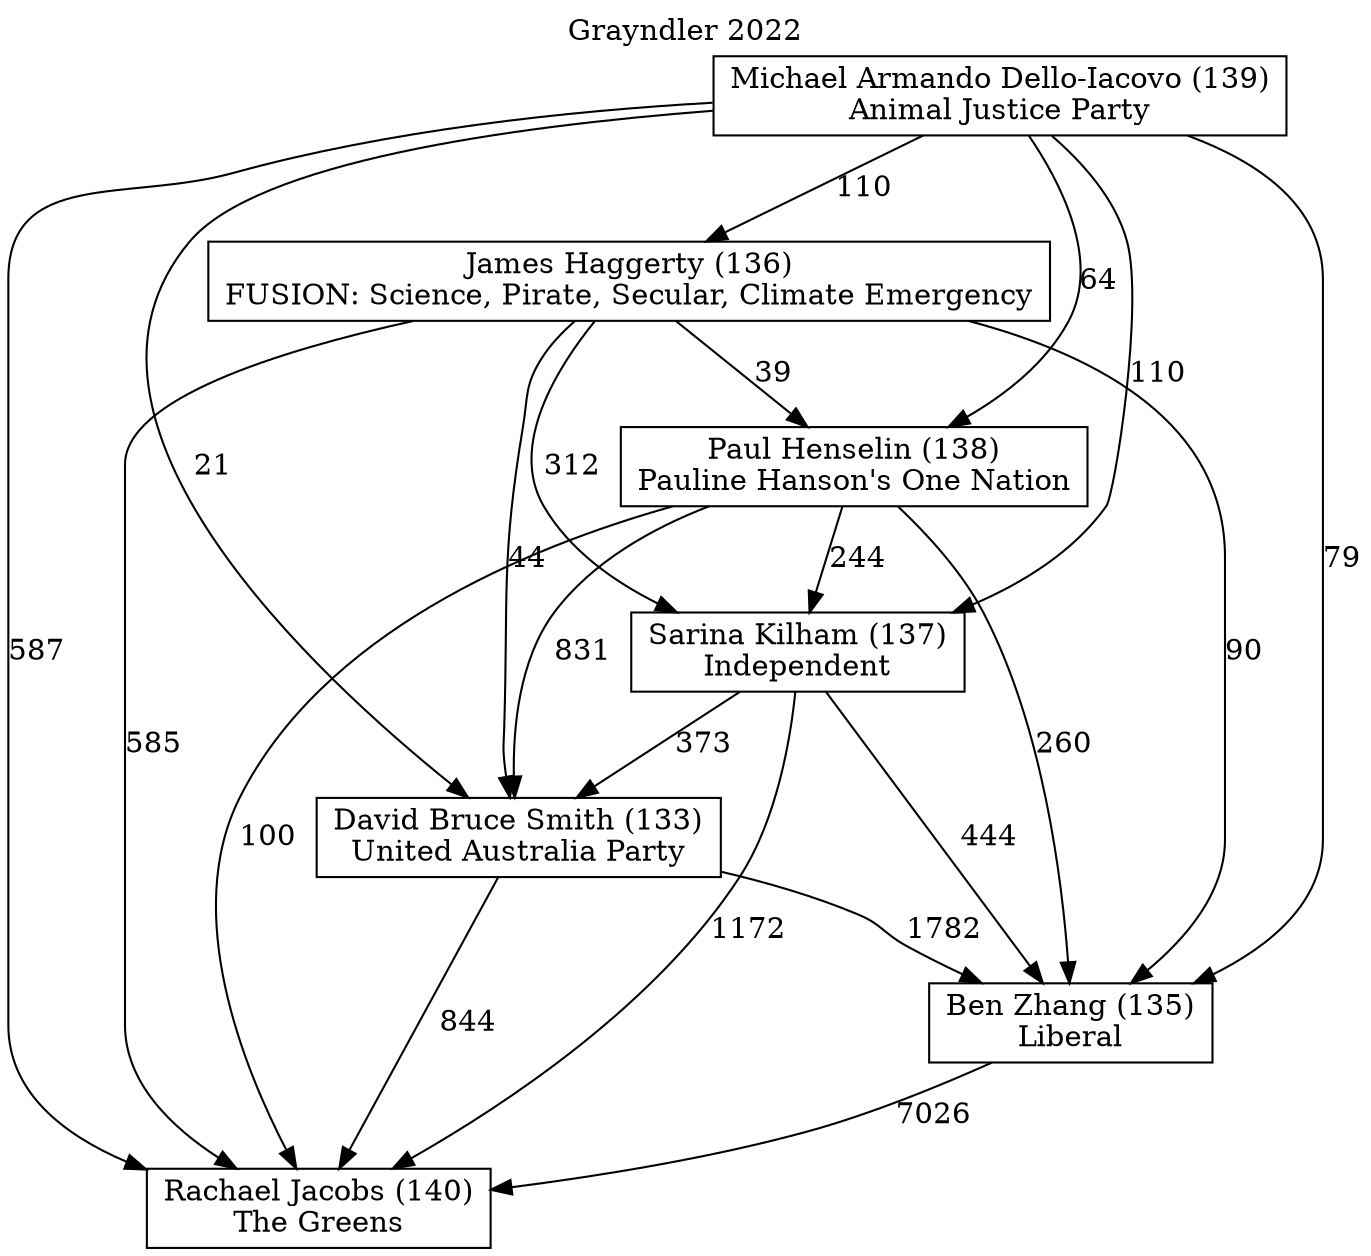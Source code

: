 // House preference flow
digraph "Rachael Jacobs (140)_Grayndler_2022" {
	graph [label="Grayndler 2022" labelloc=t mclimit=10]
	node [shape=box]
	"Rachael Jacobs (140)" [label="Rachael Jacobs (140)
The Greens"]
	"Paul Henselin (138)" [label="Paul Henselin (138)
Pauline Hanson's One Nation"]
	"James Haggerty (136)" [label="James Haggerty (136)
FUSION: Science, Pirate, Secular, Climate Emergency"]
	"David Bruce Smith (133)" [label="David Bruce Smith (133)
United Australia Party"]
	"Ben Zhang (135)" [label="Ben Zhang (135)
Liberal"]
	"Sarina Kilham (137)" [label="Sarina Kilham (137)
Independent"]
	"Michael Armando Dello-Iacovo (139)" [label="Michael Armando Dello-Iacovo (139)
Animal Justice Party"]
	"Paul Henselin (138)" -> "Rachael Jacobs (140)" [label=100]
	"Ben Zhang (135)" -> "Rachael Jacobs (140)" [label=7026]
	"Paul Henselin (138)" -> "Sarina Kilham (137)" [label=244]
	"James Haggerty (136)" -> "David Bruce Smith (133)" [label=44]
	"David Bruce Smith (133)" -> "Ben Zhang (135)" [label=1782]
	"Michael Armando Dello-Iacovo (139)" -> "Rachael Jacobs (140)" [label=587]
	"Sarina Kilham (137)" -> "Rachael Jacobs (140)" [label=1172]
	"James Haggerty (136)" -> "Paul Henselin (138)" [label=39]
	"Paul Henselin (138)" -> "David Bruce Smith (133)" [label=831]
	"Michael Armando Dello-Iacovo (139)" -> "Paul Henselin (138)" [label=64]
	"Sarina Kilham (137)" -> "David Bruce Smith (133)" [label=373]
	"James Haggerty (136)" -> "Rachael Jacobs (140)" [label=585]
	"Michael Armando Dello-Iacovo (139)" -> "Sarina Kilham (137)" [label=110]
	"James Haggerty (136)" -> "Sarina Kilham (137)" [label=312]
	"James Haggerty (136)" -> "Ben Zhang (135)" [label=90]
	"Paul Henselin (138)" -> "Ben Zhang (135)" [label=260]
	"Sarina Kilham (137)" -> "Ben Zhang (135)" [label=444]
	"Michael Armando Dello-Iacovo (139)" -> "James Haggerty (136)" [label=110]
	"Michael Armando Dello-Iacovo (139)" -> "Ben Zhang (135)" [label=79]
	"David Bruce Smith (133)" -> "Rachael Jacobs (140)" [label=844]
	"Michael Armando Dello-Iacovo (139)" -> "David Bruce Smith (133)" [label=21]
}
